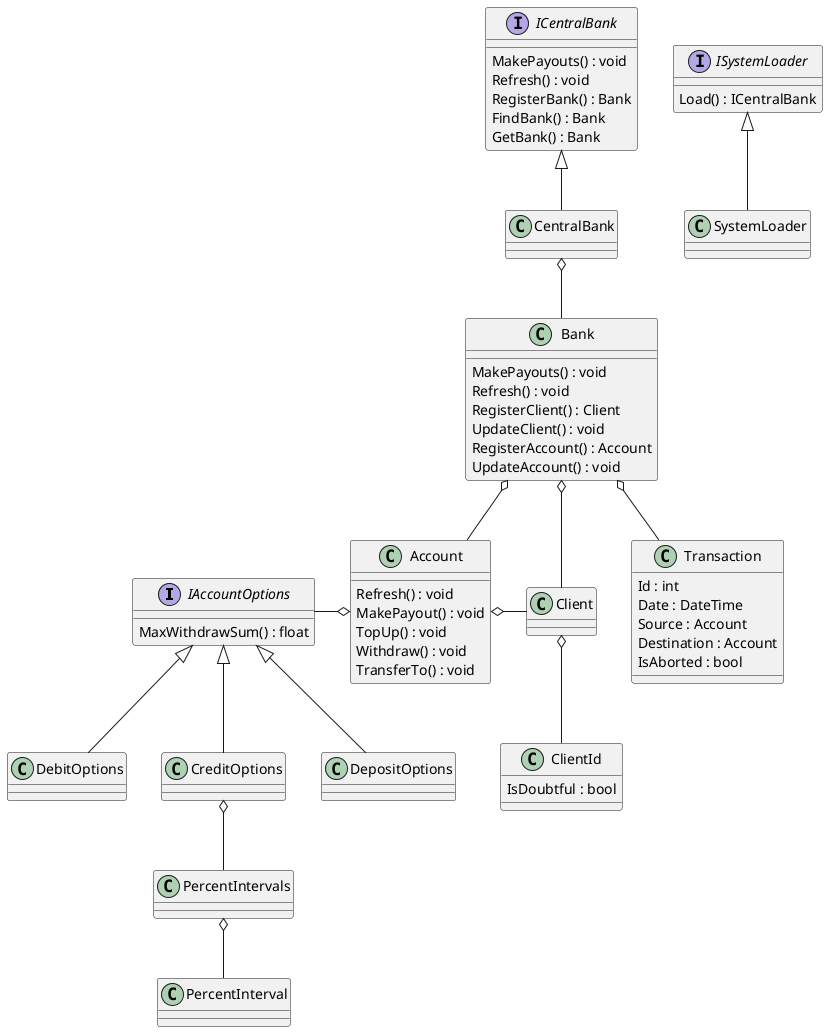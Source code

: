 @startuml
interface IAccountOptions {
 MaxWithdrawSum() : float
}

interface ICentralBank {
 MakePayouts() : void
 Refresh() : void
 RegisterBank() : Bank
 FindBank() : Bank
 GetBank() : Bank
}

interface ISystemLoader {
 Load() : ICentralBank
}

class Bank {
 MakePayouts() : void
 Refresh() : void
 RegisterClient() : Client
 UpdateClient() : void
 RegisterAccount() : Account
 UpdateAccount() : void
}

class Account {
 Refresh() : void
 MakePayout() : void
 TopUp() : void
 Withdraw() : void
 TransferTo() : void
}

class ClientId {
 IsDoubtful : bool
}

class Transaction {
 Id : int
 Date : DateTime
 Source : Account
 Destination : Account
 IsAborted : bool
}

IAccountOptions <|-- DebitOptions
IAccountOptions <|-- CreditOptions
IAccountOptions <|-- DepositOptions

PercentIntervals o-- PercentInterval
CreditOptions o-- PercentIntervals

ICentralBank <|-- CentralBank
CentralBank o-- Bank
Bank o-- Client
Bank o-- Account
Bank o-- Transaction
Account o-l- IAccountOptions
Account o-r- Client
Client o-- ClientId

ISystemLoader <|-- SystemLoader
@enduml